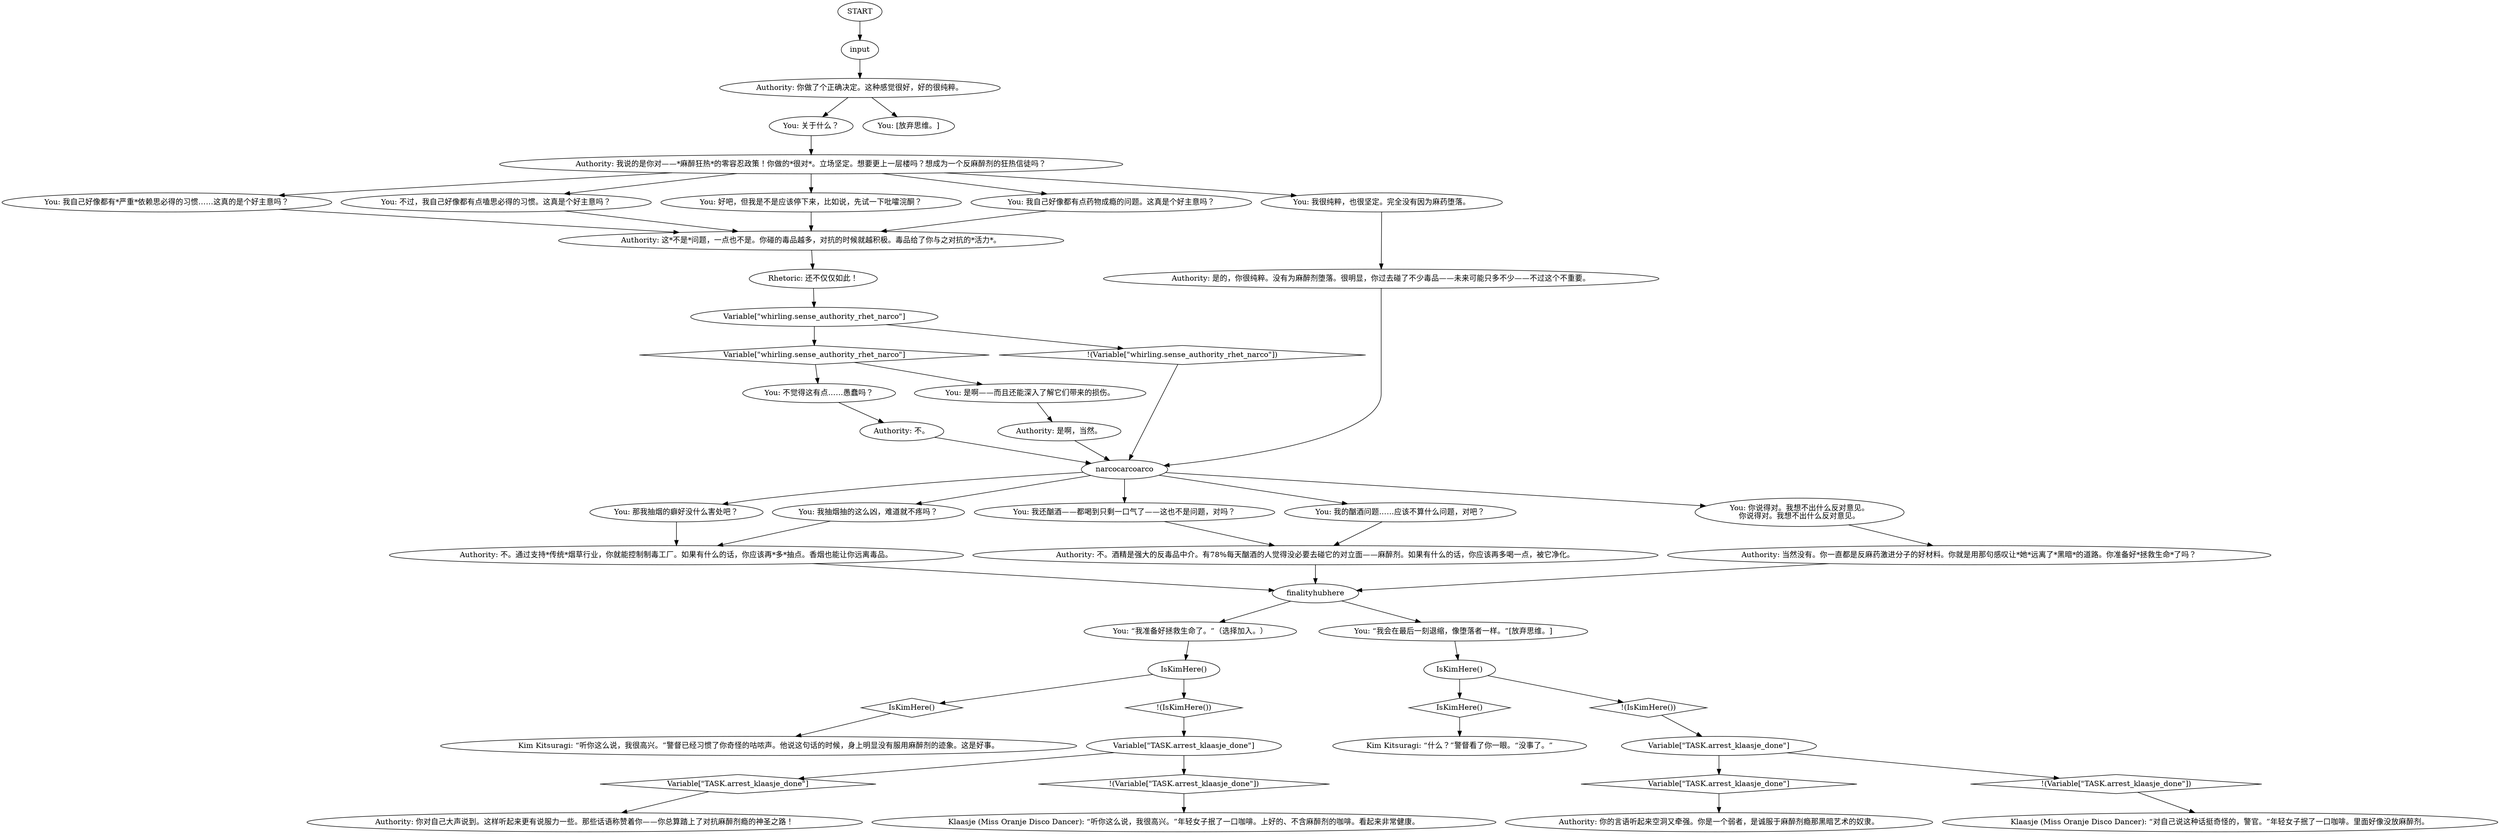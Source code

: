 # WHIRLING F3 ORB / narcomania afterthought
# narcomania afterthought
# ==================================================
digraph G {
	  0 [label="START"];
	  1 [label="input"];
	  2 [label="Authority: 当然没有。你一直都是反麻药激进分子的好材料。你就是用那句感叹让*她*远离了*黑暗*的道路。你准备好*拯救生命*了吗？"];
	  3 [label="Klaasje (Miss Oranje Disco Dancer): “听你这么说，我很高兴。”年轻女子抿了一口咖啡。上好的、不含麻醉剂的咖啡。看起来非常健康。"];
	  4 [label="You: 那我抽烟的癖好没什么害处吧？"];
	  5 [label="Authority: 你做了个正确决定。这种感觉很好，好的很纯粹。"];
	  6 [label="Authority: 这*不是*问题，一点也不是。你碰的毒品越多，对抗的时候就越积极。毒品给了你与之对抗的*活力*。"];
	  7 [label="You: 我抽烟抽的这么凶，难道就不疼吗？"];
	  8 [label="You: 我自己好像都有*严重*依赖思必得的习惯……这真的是个好主意吗？"];
	  9 [label="You: 不觉得这有点……愚蠢吗？"];
	  10 [label="Authority: 不。通过支持*传统*烟草行业，你就能控制制毒工厂。如果有什么的话，你应该再*多*抽点。香烟也能让你远离毒品。"];
	  11 [label="Authority: 不。"];
	  12 [label="You: 关于什么？"];
	  13 [label="You: 我很纯粹，也很坚定。完全没有因为麻药堕落。"];
	  14 [label="Kim Kitsuragi: “什么？”警督看了你一眼。“没事了。”"];
	  15 [label="You: 是啊——而且还能深入了解它们带来的损伤。"];
	  16 [label="Authority: 你的言语听起来空洞又牵强。你是一个弱者，是诚服于麻醉剂瘾那黑暗艺术的奴隶。"];
	  17 [label="Authority: 不。酒精是强大的反毒品中介。有78%每天酗酒的人觉得没必要去碰它的对立面——麻醉剂。如果有什么的话，你应该再多喝一点，被它净化。"];
	  18 [label="Kim Kitsuragi: “听你这么说，我很高兴。”警督已经习惯了你奇怪的咕哝声。他说这句话的时候，身上明显没有服用麻醉剂的迹象。这是好事。"];
	  19 [label="You: [放弃思维。]"];
	  20 [label="Authority: 我说的是你对——*麻醉狂热*的零容忍政策！你做的*很对*。立场坚定。想要更上一层楼吗？想成为一个反麻醉剂的狂热信徒吗？"];
	  21 [label="Rhetoric: 还不仅仅如此！"];
	  22 [label="narcocarcoarco"];
	  23 [label="You: 我还酗酒——都喝到只剩一口气了——这也不是问题，对吗？"];
	  24 [label="IsKimHere()"];
	  25 [label="IsKimHere()", shape=diamond];
	  26 [label="!(IsKimHere())", shape=diamond];
	  27 [label="Klaasje (Miss Oranje Disco Dancer): “对自己说这种话挺奇怪的，警官。”年轻女子抿了一口咖啡。里面好像没放麻醉剂。"];
	  28 [label="Authority: 是啊，当然。"];
	  29 [label="You: “我准备好拯救生命了。”（选择加入。）"];
	  30 [label="You: 你说得对。我想不出什么反对意见。\n你说得对。我想不出什么反对意见。"];
	  31 [label="IsKimHere()"];
	  32 [label="IsKimHere()", shape=diamond];
	  33 [label="!(IsKimHere())", shape=diamond];
	  34 [label="Authority: 你对自己大声说到。这样听起来更有说服力一些。那些话语称赞着你——你总算踏上了对抗麻醉剂瘾的神圣之路！"];
	  35 [label="Authority: 是的，你很纯粹。没有为麻醉剂堕落。很明显，你过去碰了不少毒品——未来可能只多不少——不过这个不重要。"];
	  36 [label="You: 不过，我自己好像都有点嗑思必得的习惯。这真是个好主意吗？"];
	  37 [label="You: 好吧，但我是不是应该停下来，比如说，先试一下吡嚯浣酮？"];
	  38 [label="You: 我的酗酒问题……应该不算什么问题，对吧？"];
	  39 [label="Variable[\"TASK.arrest_klaasje_done\"]"];
	  40 [label="Variable[\"TASK.arrest_klaasje_done\"]", shape=diamond];
	  41 [label="!(Variable[\"TASK.arrest_klaasje_done\"])", shape=diamond];
	  42 [label="Variable[\"TASK.arrest_klaasje_done\"]"];
	  43 [label="Variable[\"TASK.arrest_klaasje_done\"]", shape=diamond];
	  44 [label="!(Variable[\"TASK.arrest_klaasje_done\"])", shape=diamond];
	  46 [label="You: “我会在最后一刻退缩，像堕落者一样。”[放弃思维。]"];
	  47 [label="You: 我自己好像都有点药物成瘾的问题。这真是个好主意吗？"];
	  48 [label="Variable[\"whirling.sense_authority_rhet_narco\"]"];
	  49 [label="Variable[\"whirling.sense_authority_rhet_narco\"]", shape=diamond];
	  50 [label="!(Variable[\"whirling.sense_authority_rhet_narco\"])", shape=diamond];
	  51 [label="finalityhubhere"];
	  0 -> 1
	  1 -> 5
	  2 -> 51
	  4 -> 10
	  5 -> 19
	  5 -> 12
	  6 -> 21
	  7 -> 10
	  8 -> 6
	  9 -> 11
	  10 -> 51
	  11 -> 22
	  12 -> 20
	  13 -> 35
	  15 -> 28
	  17 -> 51
	  20 -> 36
	  20 -> 37
	  20 -> 8
	  20 -> 13
	  20 -> 47
	  21 -> 48
	  22 -> 4
	  22 -> 38
	  22 -> 7
	  22 -> 23
	  22 -> 30
	  23 -> 17
	  24 -> 25
	  24 -> 26
	  25 -> 18
	  26 -> 42
	  28 -> 22
	  29 -> 24
	  30 -> 2
	  31 -> 32
	  31 -> 33
	  32 -> 14
	  33 -> 39
	  35 -> 22
	  36 -> 6
	  37 -> 6
	  38 -> 17
	  39 -> 40
	  39 -> 41
	  40 -> 16
	  41 -> 27
	  42 -> 43
	  42 -> 44
	  43 -> 34
	  44 -> 3
	  46 -> 31
	  47 -> 6
	  48 -> 49
	  48 -> 50
	  49 -> 9
	  49 -> 15
	  50 -> 22
	  51 -> 29
	  51 -> 46
}

